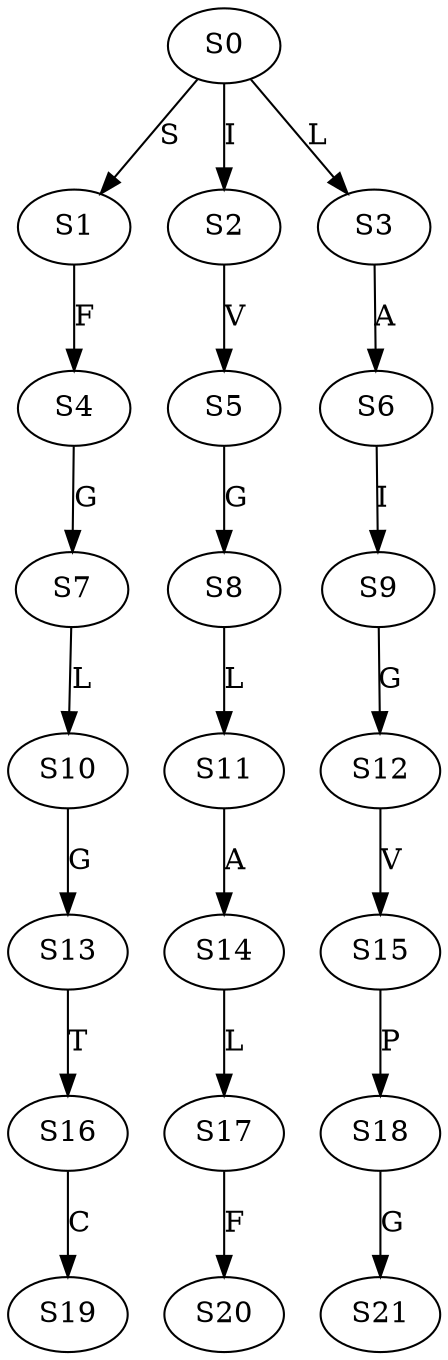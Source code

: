 strict digraph  {
	S0 -> S1 [ label = S ];
	S0 -> S2 [ label = I ];
	S0 -> S3 [ label = L ];
	S1 -> S4 [ label = F ];
	S2 -> S5 [ label = V ];
	S3 -> S6 [ label = A ];
	S4 -> S7 [ label = G ];
	S5 -> S8 [ label = G ];
	S6 -> S9 [ label = I ];
	S7 -> S10 [ label = L ];
	S8 -> S11 [ label = L ];
	S9 -> S12 [ label = G ];
	S10 -> S13 [ label = G ];
	S11 -> S14 [ label = A ];
	S12 -> S15 [ label = V ];
	S13 -> S16 [ label = T ];
	S14 -> S17 [ label = L ];
	S15 -> S18 [ label = P ];
	S16 -> S19 [ label = C ];
	S17 -> S20 [ label = F ];
	S18 -> S21 [ label = G ];
}
